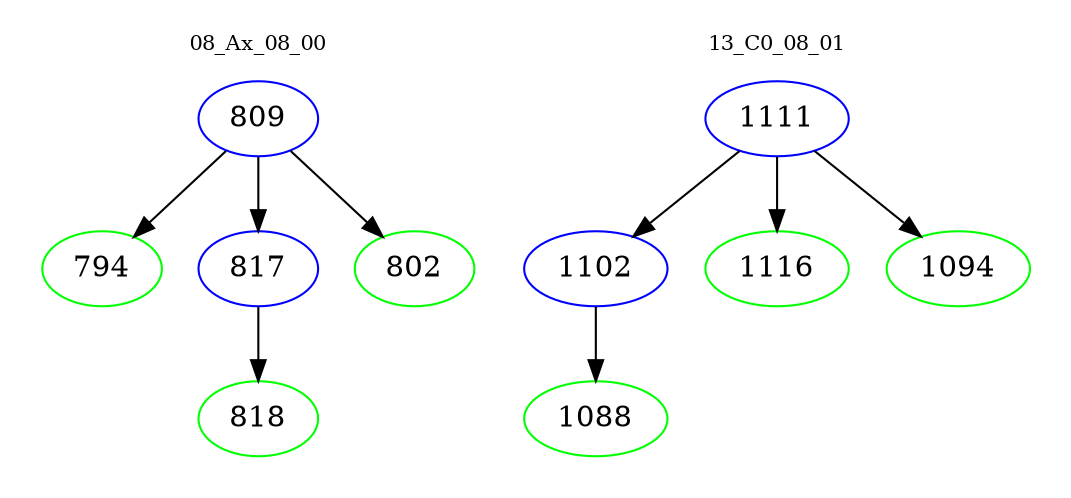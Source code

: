 digraph{
subgraph cluster_0 {
color = white
label = "08_Ax_08_00";
fontsize=10;
T0_809 [label="809", color="blue"]
T0_809 -> T0_794 [color="black"]
T0_794 [label="794", color="green"]
T0_809 -> T0_817 [color="black"]
T0_817 [label="817", color="blue"]
T0_817 -> T0_818 [color="black"]
T0_818 [label="818", color="green"]
T0_809 -> T0_802 [color="black"]
T0_802 [label="802", color="green"]
}
subgraph cluster_1 {
color = white
label = "13_C0_08_01";
fontsize=10;
T1_1111 [label="1111", color="blue"]
T1_1111 -> T1_1102 [color="black"]
T1_1102 [label="1102", color="blue"]
T1_1102 -> T1_1088 [color="black"]
T1_1088 [label="1088", color="green"]
T1_1111 -> T1_1116 [color="black"]
T1_1116 [label="1116", color="green"]
T1_1111 -> T1_1094 [color="black"]
T1_1094 [label="1094", color="green"]
}
}
